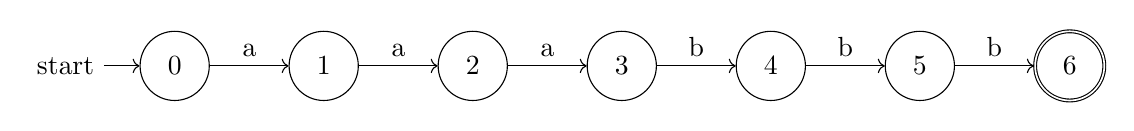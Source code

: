 \begin{tikzpicture}
    \node[state,initial]   (0) at (0,0) {0};
    \node[state]           (1) [right=of 0] {1};
    \node[state]           (2) [right=of 1] {2};
    \node[state]           (3) [right=of 2] {3};
    \node[state]           (4) [right=of 3] {4};
    \node[state]           (5) [right=of 4] {5};
    \node[state,accepting] (6) [right=of 5] {6};

    \path[->] (0) edge node [above] {a} (1)
              (1) edge node [above] {a} (2)
              (2) edge node [above] {a} (3)
              (3) edge node [above] {b} (4)
              (4) edge node [above] {b} (5)
              (5) edge node [above] {b} (6);
\end{tikzpicture}
